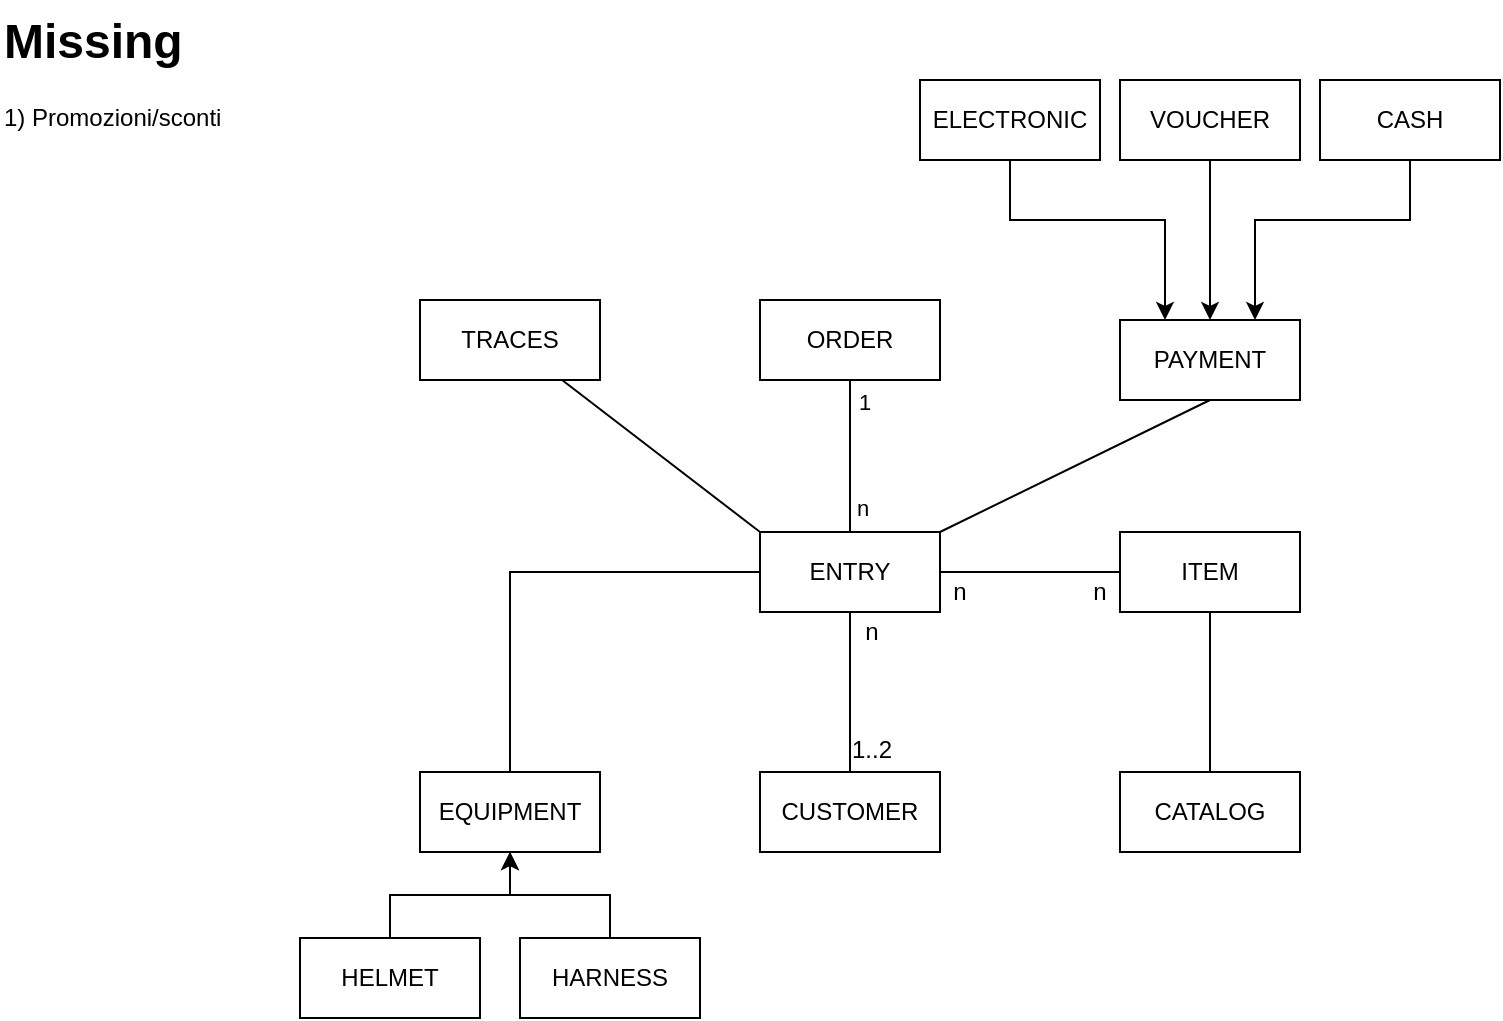 <mxfile version="24.2.1" type="github">
  <diagram name="Pagina-1" id="jJnESbs7p5enPKDtaaTV">
    <mxGraphModel dx="1050" dy="566" grid="1" gridSize="10" guides="1" tooltips="1" connect="1" arrows="1" fold="1" page="1" pageScale="1" pageWidth="827" pageHeight="1169" math="0" shadow="0">
      <root>
        <mxCell id="0" />
        <mxCell id="1" parent="0" />
        <mxCell id="q3DxBHmQQCRVyKxhGtg1-1" value="EQUIPMENT" style="rounded=0;whiteSpace=wrap;html=1;" vertex="1" parent="1">
          <mxGeometry x="210" y="386" width="90" height="40" as="geometry" />
        </mxCell>
        <mxCell id="q3DxBHmQQCRVyKxhGtg1-5" style="edgeStyle=orthogonalEdgeStyle;rounded=0;orthogonalLoop=1;jettySize=auto;html=1;entryX=0.5;entryY=1;entryDx=0;entryDy=0;" edge="1" parent="1" source="q3DxBHmQQCRVyKxhGtg1-2" target="q3DxBHmQQCRVyKxhGtg1-1">
          <mxGeometry relative="1" as="geometry" />
        </mxCell>
        <mxCell id="q3DxBHmQQCRVyKxhGtg1-2" value="HELMET" style="rounded=0;whiteSpace=wrap;html=1;" vertex="1" parent="1">
          <mxGeometry x="150" y="469" width="90" height="40" as="geometry" />
        </mxCell>
        <mxCell id="q3DxBHmQQCRVyKxhGtg1-6" style="edgeStyle=orthogonalEdgeStyle;rounded=0;orthogonalLoop=1;jettySize=auto;html=1;entryX=0.5;entryY=1;entryDx=0;entryDy=0;" edge="1" parent="1" source="q3DxBHmQQCRVyKxhGtg1-3" target="q3DxBHmQQCRVyKxhGtg1-1">
          <mxGeometry relative="1" as="geometry" />
        </mxCell>
        <mxCell id="q3DxBHmQQCRVyKxhGtg1-3" value="HARNESS" style="rounded=0;whiteSpace=wrap;html=1;" vertex="1" parent="1">
          <mxGeometry x="260" y="469" width="90" height="40" as="geometry" />
        </mxCell>
        <mxCell id="q3DxBHmQQCRVyKxhGtg1-12" style="edgeStyle=orthogonalEdgeStyle;rounded=0;orthogonalLoop=1;jettySize=auto;html=1;entryX=0.5;entryY=1;entryDx=0;entryDy=0;endArrow=none;endFill=0;" edge="1" parent="1" source="q3DxBHmQQCRVyKxhGtg1-8" target="q3DxBHmQQCRVyKxhGtg1-11">
          <mxGeometry relative="1" as="geometry" />
        </mxCell>
        <mxCell id="q3DxBHmQQCRVyKxhGtg1-13" value="n" style="edgeLabel;html=1;align=center;verticalAlign=middle;resizable=0;points=[];" vertex="1" connectable="0" parent="q3DxBHmQQCRVyKxhGtg1-12">
          <mxGeometry x="-0.605" y="1" relative="1" as="geometry">
            <mxPoint x="7" y="3" as="offset" />
          </mxGeometry>
        </mxCell>
        <mxCell id="q3DxBHmQQCRVyKxhGtg1-14" value="1" style="edgeLabel;html=1;align=center;verticalAlign=middle;resizable=0;points=[];" vertex="1" connectable="0" parent="q3DxBHmQQCRVyKxhGtg1-12">
          <mxGeometry x="0.711" y="-2" relative="1" as="geometry">
            <mxPoint x="5" as="offset" />
          </mxGeometry>
        </mxCell>
        <mxCell id="q3DxBHmQQCRVyKxhGtg1-15" style="edgeStyle=orthogonalEdgeStyle;rounded=0;orthogonalLoop=1;jettySize=auto;html=1;entryX=0.5;entryY=0;entryDx=0;entryDy=0;endArrow=none;endFill=0;" edge="1" parent="1" source="q3DxBHmQQCRVyKxhGtg1-8" target="q3DxBHmQQCRVyKxhGtg1-1">
          <mxGeometry relative="1" as="geometry" />
        </mxCell>
        <mxCell id="q3DxBHmQQCRVyKxhGtg1-21" style="edgeStyle=orthogonalEdgeStyle;rounded=0;orthogonalLoop=1;jettySize=auto;html=1;entryX=0;entryY=0.5;entryDx=0;entryDy=0;endArrow=none;endFill=0;" edge="1" parent="1" source="q3DxBHmQQCRVyKxhGtg1-8" target="q3DxBHmQQCRVyKxhGtg1-20">
          <mxGeometry relative="1" as="geometry" />
        </mxCell>
        <mxCell id="q3DxBHmQQCRVyKxhGtg1-8" value="ENTRY" style="rounded=0;whiteSpace=wrap;html=1;" vertex="1" parent="1">
          <mxGeometry x="380" y="266" width="90" height="40" as="geometry" />
        </mxCell>
        <mxCell id="q3DxBHmQQCRVyKxhGtg1-11" value="ORDER" style="rounded=0;whiteSpace=wrap;html=1;" vertex="1" parent="1">
          <mxGeometry x="380" y="150" width="90" height="40" as="geometry" />
        </mxCell>
        <mxCell id="q3DxBHmQQCRVyKxhGtg1-19" style="edgeStyle=orthogonalEdgeStyle;rounded=0;orthogonalLoop=1;jettySize=auto;html=1;entryX=0.5;entryY=1;entryDx=0;entryDy=0;endArrow=none;endFill=0;" edge="1" parent="1" source="q3DxBHmQQCRVyKxhGtg1-18" target="q3DxBHmQQCRVyKxhGtg1-8">
          <mxGeometry relative="1" as="geometry" />
        </mxCell>
        <mxCell id="q3DxBHmQQCRVyKxhGtg1-18" value="CUSTOMER" style="rounded=0;whiteSpace=wrap;html=1;" vertex="1" parent="1">
          <mxGeometry x="380" y="386" width="90" height="40" as="geometry" />
        </mxCell>
        <mxCell id="q3DxBHmQQCRVyKxhGtg1-23" style="edgeStyle=orthogonalEdgeStyle;rounded=0;orthogonalLoop=1;jettySize=auto;html=1;entryX=0.5;entryY=0;entryDx=0;entryDy=0;endArrow=none;endFill=0;" edge="1" parent="1" source="q3DxBHmQQCRVyKxhGtg1-20" target="q3DxBHmQQCRVyKxhGtg1-22">
          <mxGeometry relative="1" as="geometry" />
        </mxCell>
        <mxCell id="q3DxBHmQQCRVyKxhGtg1-32" style="rounded=0;orthogonalLoop=1;jettySize=auto;html=1;exitX=1;exitY=0;exitDx=0;exitDy=0;entryX=0.5;entryY=1;entryDx=0;entryDy=0;endArrow=none;endFill=0;" edge="1" parent="1" source="q3DxBHmQQCRVyKxhGtg1-8" target="q3DxBHmQQCRVyKxhGtg1-25">
          <mxGeometry relative="1" as="geometry" />
        </mxCell>
        <mxCell id="q3DxBHmQQCRVyKxhGtg1-20" value="ITEM" style="rounded=0;whiteSpace=wrap;html=1;" vertex="1" parent="1">
          <mxGeometry x="560" y="266" width="90" height="40" as="geometry" />
        </mxCell>
        <mxCell id="q3DxBHmQQCRVyKxhGtg1-22" value="CATALOG" style="rounded=0;whiteSpace=wrap;html=1;" vertex="1" parent="1">
          <mxGeometry x="560" y="386" width="90" height="40" as="geometry" />
        </mxCell>
        <mxCell id="q3DxBHmQQCRVyKxhGtg1-24" value="&lt;h1 style=&quot;margin-top: 0px;&quot;&gt;Missing&lt;/h1&gt;&lt;div&gt;1) Promozioni/sconti&lt;br&gt;&lt;/div&gt;" style="text;html=1;whiteSpace=wrap;overflow=hidden;rounded=0;" vertex="1" parent="1">
          <mxGeometry width="180" height="120" as="geometry" />
        </mxCell>
        <mxCell id="q3DxBHmQQCRVyKxhGtg1-25" value="PAYMENT" style="rounded=0;whiteSpace=wrap;html=1;" vertex="1" parent="1">
          <mxGeometry x="560" y="160" width="90" height="40" as="geometry" />
        </mxCell>
        <mxCell id="q3DxBHmQQCRVyKxhGtg1-31" style="edgeStyle=orthogonalEdgeStyle;rounded=0;orthogonalLoop=1;jettySize=auto;html=1;entryX=0.5;entryY=0;entryDx=0;entryDy=0;" edge="1" parent="1" source="q3DxBHmQQCRVyKxhGtg1-26" target="q3DxBHmQQCRVyKxhGtg1-25">
          <mxGeometry relative="1" as="geometry" />
        </mxCell>
        <mxCell id="q3DxBHmQQCRVyKxhGtg1-26" value="VOUCHER" style="rounded=0;whiteSpace=wrap;html=1;" vertex="1" parent="1">
          <mxGeometry x="560" y="40" width="90" height="40" as="geometry" />
        </mxCell>
        <mxCell id="q3DxBHmQQCRVyKxhGtg1-30" style="edgeStyle=orthogonalEdgeStyle;rounded=0;orthogonalLoop=1;jettySize=auto;html=1;entryX=0.75;entryY=0;entryDx=0;entryDy=0;" edge="1" parent="1" source="q3DxBHmQQCRVyKxhGtg1-27" target="q3DxBHmQQCRVyKxhGtg1-25">
          <mxGeometry relative="1" as="geometry">
            <Array as="points">
              <mxPoint x="705" y="110" />
              <mxPoint x="628" y="110" />
            </Array>
          </mxGeometry>
        </mxCell>
        <mxCell id="q3DxBHmQQCRVyKxhGtg1-27" value="CASH" style="rounded=0;whiteSpace=wrap;html=1;" vertex="1" parent="1">
          <mxGeometry x="660" y="40" width="90" height="40" as="geometry" />
        </mxCell>
        <mxCell id="q3DxBHmQQCRVyKxhGtg1-29" style="edgeStyle=orthogonalEdgeStyle;rounded=0;orthogonalLoop=1;jettySize=auto;html=1;entryX=0.25;entryY=0;entryDx=0;entryDy=0;" edge="1" parent="1" source="q3DxBHmQQCRVyKxhGtg1-28" target="q3DxBHmQQCRVyKxhGtg1-25">
          <mxGeometry relative="1" as="geometry">
            <Array as="points">
              <mxPoint x="505" y="110" />
              <mxPoint x="583" y="110" />
            </Array>
          </mxGeometry>
        </mxCell>
        <mxCell id="q3DxBHmQQCRVyKxhGtg1-28" value="ELECTRONIC" style="rounded=0;whiteSpace=wrap;html=1;" vertex="1" parent="1">
          <mxGeometry x="460" y="40" width="90" height="40" as="geometry" />
        </mxCell>
        <mxCell id="q3DxBHmQQCRVyKxhGtg1-34" style="rounded=0;orthogonalLoop=1;jettySize=auto;html=1;entryX=0;entryY=0;entryDx=0;entryDy=0;endArrow=none;endFill=0;" edge="1" parent="1" source="q3DxBHmQQCRVyKxhGtg1-33" target="q3DxBHmQQCRVyKxhGtg1-8">
          <mxGeometry relative="1" as="geometry" />
        </mxCell>
        <mxCell id="q3DxBHmQQCRVyKxhGtg1-33" value="TRACES" style="rounded=0;whiteSpace=wrap;html=1;" vertex="1" parent="1">
          <mxGeometry x="210" y="150" width="90" height="40" as="geometry" />
        </mxCell>
        <mxCell id="q3DxBHmQQCRVyKxhGtg1-35" value="1..2" style="text;html=1;align=center;verticalAlign=middle;whiteSpace=wrap;rounded=0;" vertex="1" parent="1">
          <mxGeometry x="426" y="365" width="20" height="20" as="geometry" />
        </mxCell>
        <mxCell id="q3DxBHmQQCRVyKxhGtg1-36" value="n" style="text;html=1;align=center;verticalAlign=middle;whiteSpace=wrap;rounded=0;" vertex="1" parent="1">
          <mxGeometry x="426" y="306" width="20" height="20" as="geometry" />
        </mxCell>
        <mxCell id="q3DxBHmQQCRVyKxhGtg1-37" value="n" style="text;html=1;align=center;verticalAlign=middle;whiteSpace=wrap;rounded=0;" vertex="1" parent="1">
          <mxGeometry x="470" y="286" width="20" height="20" as="geometry" />
        </mxCell>
        <mxCell id="q3DxBHmQQCRVyKxhGtg1-38" value="n" style="text;html=1;align=center;verticalAlign=middle;whiteSpace=wrap;rounded=0;" vertex="1" parent="1">
          <mxGeometry x="540" y="286" width="20" height="20" as="geometry" />
        </mxCell>
      </root>
    </mxGraphModel>
  </diagram>
</mxfile>
